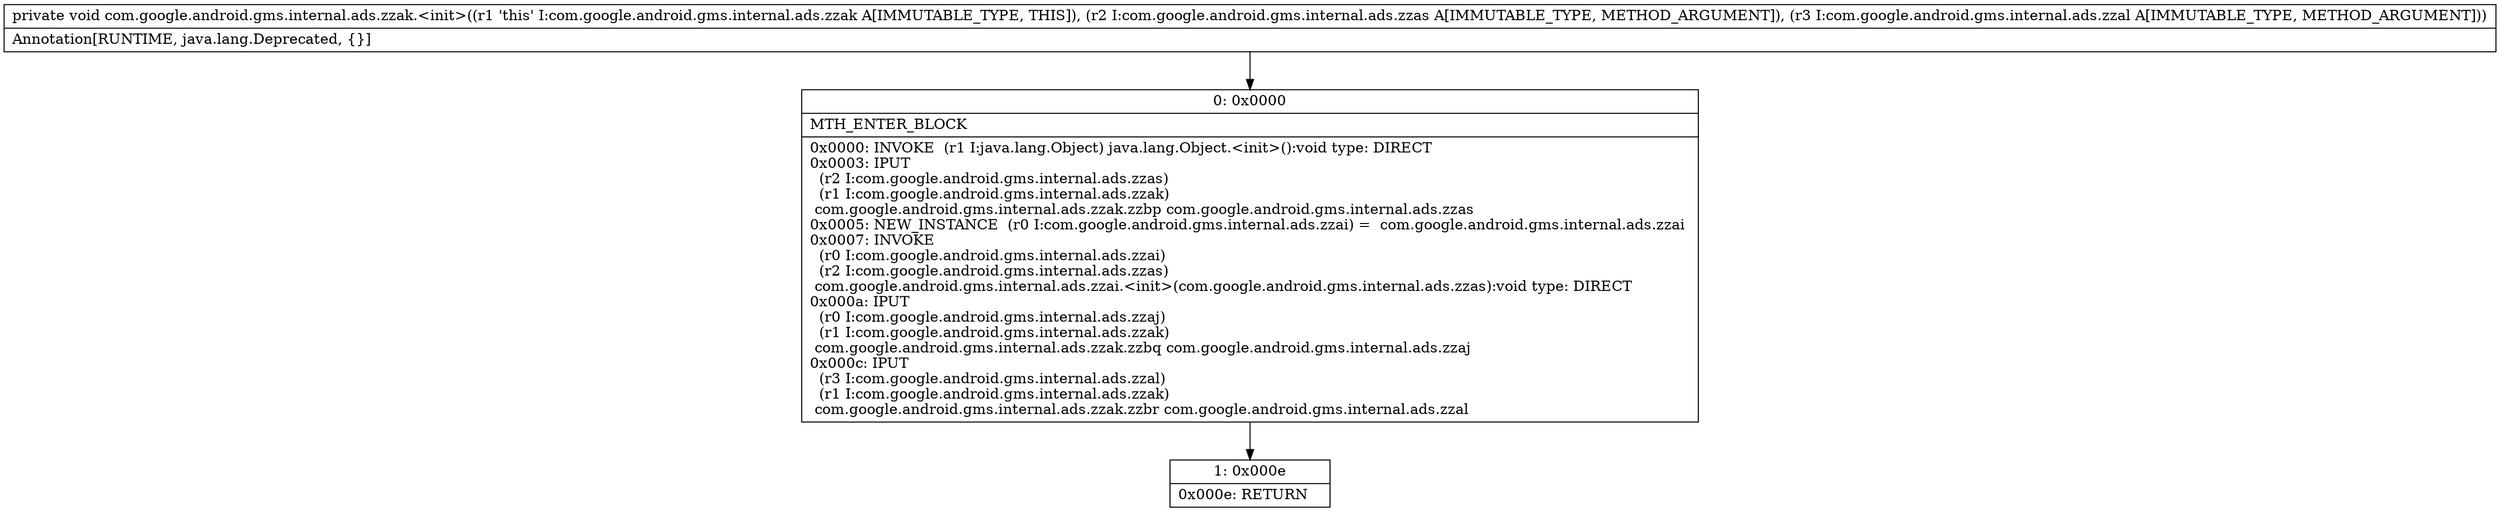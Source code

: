 digraph "CFG forcom.google.android.gms.internal.ads.zzak.\<init\>(Lcom\/google\/android\/gms\/internal\/ads\/zzas;Lcom\/google\/android\/gms\/internal\/ads\/zzal;)V" {
Node_0 [shape=record,label="{0\:\ 0x0000|MTH_ENTER_BLOCK\l|0x0000: INVOKE  (r1 I:java.lang.Object) java.lang.Object.\<init\>():void type: DIRECT \l0x0003: IPUT  \l  (r2 I:com.google.android.gms.internal.ads.zzas)\l  (r1 I:com.google.android.gms.internal.ads.zzak)\l com.google.android.gms.internal.ads.zzak.zzbp com.google.android.gms.internal.ads.zzas \l0x0005: NEW_INSTANCE  (r0 I:com.google.android.gms.internal.ads.zzai) =  com.google.android.gms.internal.ads.zzai \l0x0007: INVOKE  \l  (r0 I:com.google.android.gms.internal.ads.zzai)\l  (r2 I:com.google.android.gms.internal.ads.zzas)\l com.google.android.gms.internal.ads.zzai.\<init\>(com.google.android.gms.internal.ads.zzas):void type: DIRECT \l0x000a: IPUT  \l  (r0 I:com.google.android.gms.internal.ads.zzaj)\l  (r1 I:com.google.android.gms.internal.ads.zzak)\l com.google.android.gms.internal.ads.zzak.zzbq com.google.android.gms.internal.ads.zzaj \l0x000c: IPUT  \l  (r3 I:com.google.android.gms.internal.ads.zzal)\l  (r1 I:com.google.android.gms.internal.ads.zzak)\l com.google.android.gms.internal.ads.zzak.zzbr com.google.android.gms.internal.ads.zzal \l}"];
Node_1 [shape=record,label="{1\:\ 0x000e|0x000e: RETURN   \l}"];
MethodNode[shape=record,label="{private void com.google.android.gms.internal.ads.zzak.\<init\>((r1 'this' I:com.google.android.gms.internal.ads.zzak A[IMMUTABLE_TYPE, THIS]), (r2 I:com.google.android.gms.internal.ads.zzas A[IMMUTABLE_TYPE, METHOD_ARGUMENT]), (r3 I:com.google.android.gms.internal.ads.zzal A[IMMUTABLE_TYPE, METHOD_ARGUMENT]))  | Annotation[RUNTIME, java.lang.Deprecated, \{\}]\l}"];
MethodNode -> Node_0;
Node_0 -> Node_1;
}

